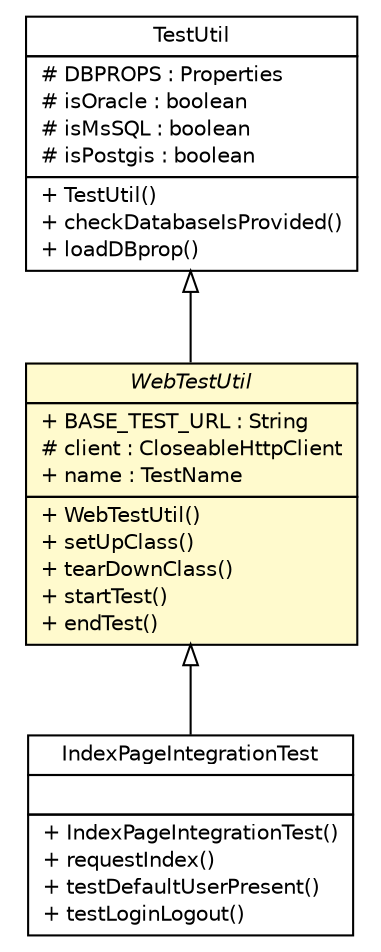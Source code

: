 #!/usr/local/bin/dot
#
# Class diagram 
# Generated by UMLGraph version R5_6-24-gf6e263 (http://www.umlgraph.org/)
#

digraph G {
	edge [fontname="Helvetica",fontsize=10,labelfontname="Helvetica",labelfontsize=10];
	node [fontname="Helvetica",fontsize=10,shape=plaintext];
	nodesep=0.25;
	ranksep=0.5;
	// nl.b3p.web.IndexPageIntegrationTest
	c59 [label=<<table title="nl.b3p.web.IndexPageIntegrationTest" border="0" cellborder="1" cellspacing="0" cellpadding="2" port="p" href="./IndexPageIntegrationTest.html">
		<tr><td><table border="0" cellspacing="0" cellpadding="1">
<tr><td align="center" balign="center"> IndexPageIntegrationTest </td></tr>
		</table></td></tr>
		<tr><td><table border="0" cellspacing="0" cellpadding="1">
<tr><td align="left" balign="left">  </td></tr>
		</table></td></tr>
		<tr><td><table border="0" cellspacing="0" cellpadding="1">
<tr><td align="left" balign="left"> + IndexPageIntegrationTest() </td></tr>
<tr><td align="left" balign="left"> + requestIndex() </td></tr>
<tr><td align="left" balign="left"> + testDefaultUserPresent() </td></tr>
<tr><td align="left" balign="left"> + testLoginLogout() </td></tr>
		</table></td></tr>
		</table>>, URL="./IndexPageIntegrationTest.html", fontname="Helvetica", fontcolor="black", fontsize=10.0];
	// nl.b3p.web.WebTestUtil
	c60 [label=<<table title="nl.b3p.web.WebTestUtil" border="0" cellborder="1" cellspacing="0" cellpadding="2" port="p" bgcolor="lemonChiffon" href="./WebTestUtil.html">
		<tr><td><table border="0" cellspacing="0" cellpadding="1">
<tr><td align="center" balign="center"><font face="Helvetica-Oblique"> WebTestUtil </font></td></tr>
		</table></td></tr>
		<tr><td><table border="0" cellspacing="0" cellpadding="1">
<tr><td align="left" balign="left"> + BASE_TEST_URL : String </td></tr>
<tr><td align="left" balign="left"> # client : CloseableHttpClient </td></tr>
<tr><td align="left" balign="left"> + name : TestName </td></tr>
		</table></td></tr>
		<tr><td><table border="0" cellspacing="0" cellpadding="1">
<tr><td align="left" balign="left"> + WebTestUtil() </td></tr>
<tr><td align="left" balign="left"> + setUpClass() </td></tr>
<tr><td align="left" balign="left"> + tearDownClass() </td></tr>
<tr><td align="left" balign="left"> + startTest() </td></tr>
<tr><td align="left" balign="left"> + endTest() </td></tr>
		</table></td></tr>
		</table>>, URL="./WebTestUtil.html", fontname="Helvetica", fontcolor="black", fontsize=10.0];
	// nl.b3p.brmo.service.testutil.TestUtil
	c63 [label=<<table title="nl.b3p.brmo.service.testutil.TestUtil" border="0" cellborder="1" cellspacing="0" cellpadding="2" port="p" href="../brmo/service/testutil/TestUtil.html">
		<tr><td><table border="0" cellspacing="0" cellpadding="1">
<tr><td align="center" balign="center"> TestUtil </td></tr>
		</table></td></tr>
		<tr><td><table border="0" cellspacing="0" cellpadding="1">
<tr><td align="left" balign="left"> # DBPROPS : Properties </td></tr>
<tr><td align="left" balign="left"> # isOracle : boolean </td></tr>
<tr><td align="left" balign="left"> # isMsSQL : boolean </td></tr>
<tr><td align="left" balign="left"> # isPostgis : boolean </td></tr>
		</table></td></tr>
		<tr><td><table border="0" cellspacing="0" cellpadding="1">
<tr><td align="left" balign="left"> + TestUtil() </td></tr>
<tr><td align="left" balign="left"> + checkDatabaseIsProvided() </td></tr>
<tr><td align="left" balign="left"> + loadDBprop() </td></tr>
		</table></td></tr>
		</table>>, URL="../brmo/service/testutil/TestUtil.html", fontname="Helvetica", fontcolor="black", fontsize=10.0];
	//nl.b3p.web.IndexPageIntegrationTest extends nl.b3p.web.WebTestUtil
	c60:p -> c59:p [dir=back,arrowtail=empty];
	//nl.b3p.web.WebTestUtil extends nl.b3p.brmo.service.testutil.TestUtil
	c63:p -> c60:p [dir=back,arrowtail=empty];
}


